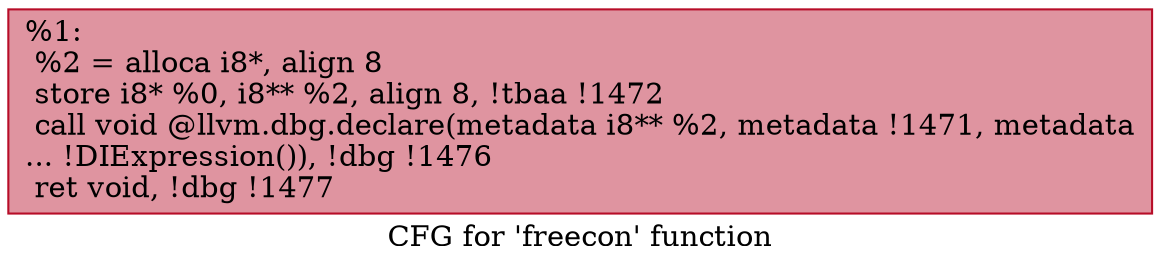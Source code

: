 digraph "CFG for 'freecon' function" {
	label="CFG for 'freecon' function";

	Node0x1149df0 [shape=record,color="#b70d28ff", style=filled, fillcolor="#b70d2870",label="{%1:\l  %2 = alloca i8*, align 8\l  store i8* %0, i8** %2, align 8, !tbaa !1472\l  call void @llvm.dbg.declare(metadata i8** %2, metadata !1471, metadata\l... !DIExpression()), !dbg !1476\l  ret void, !dbg !1477\l}"];
}
